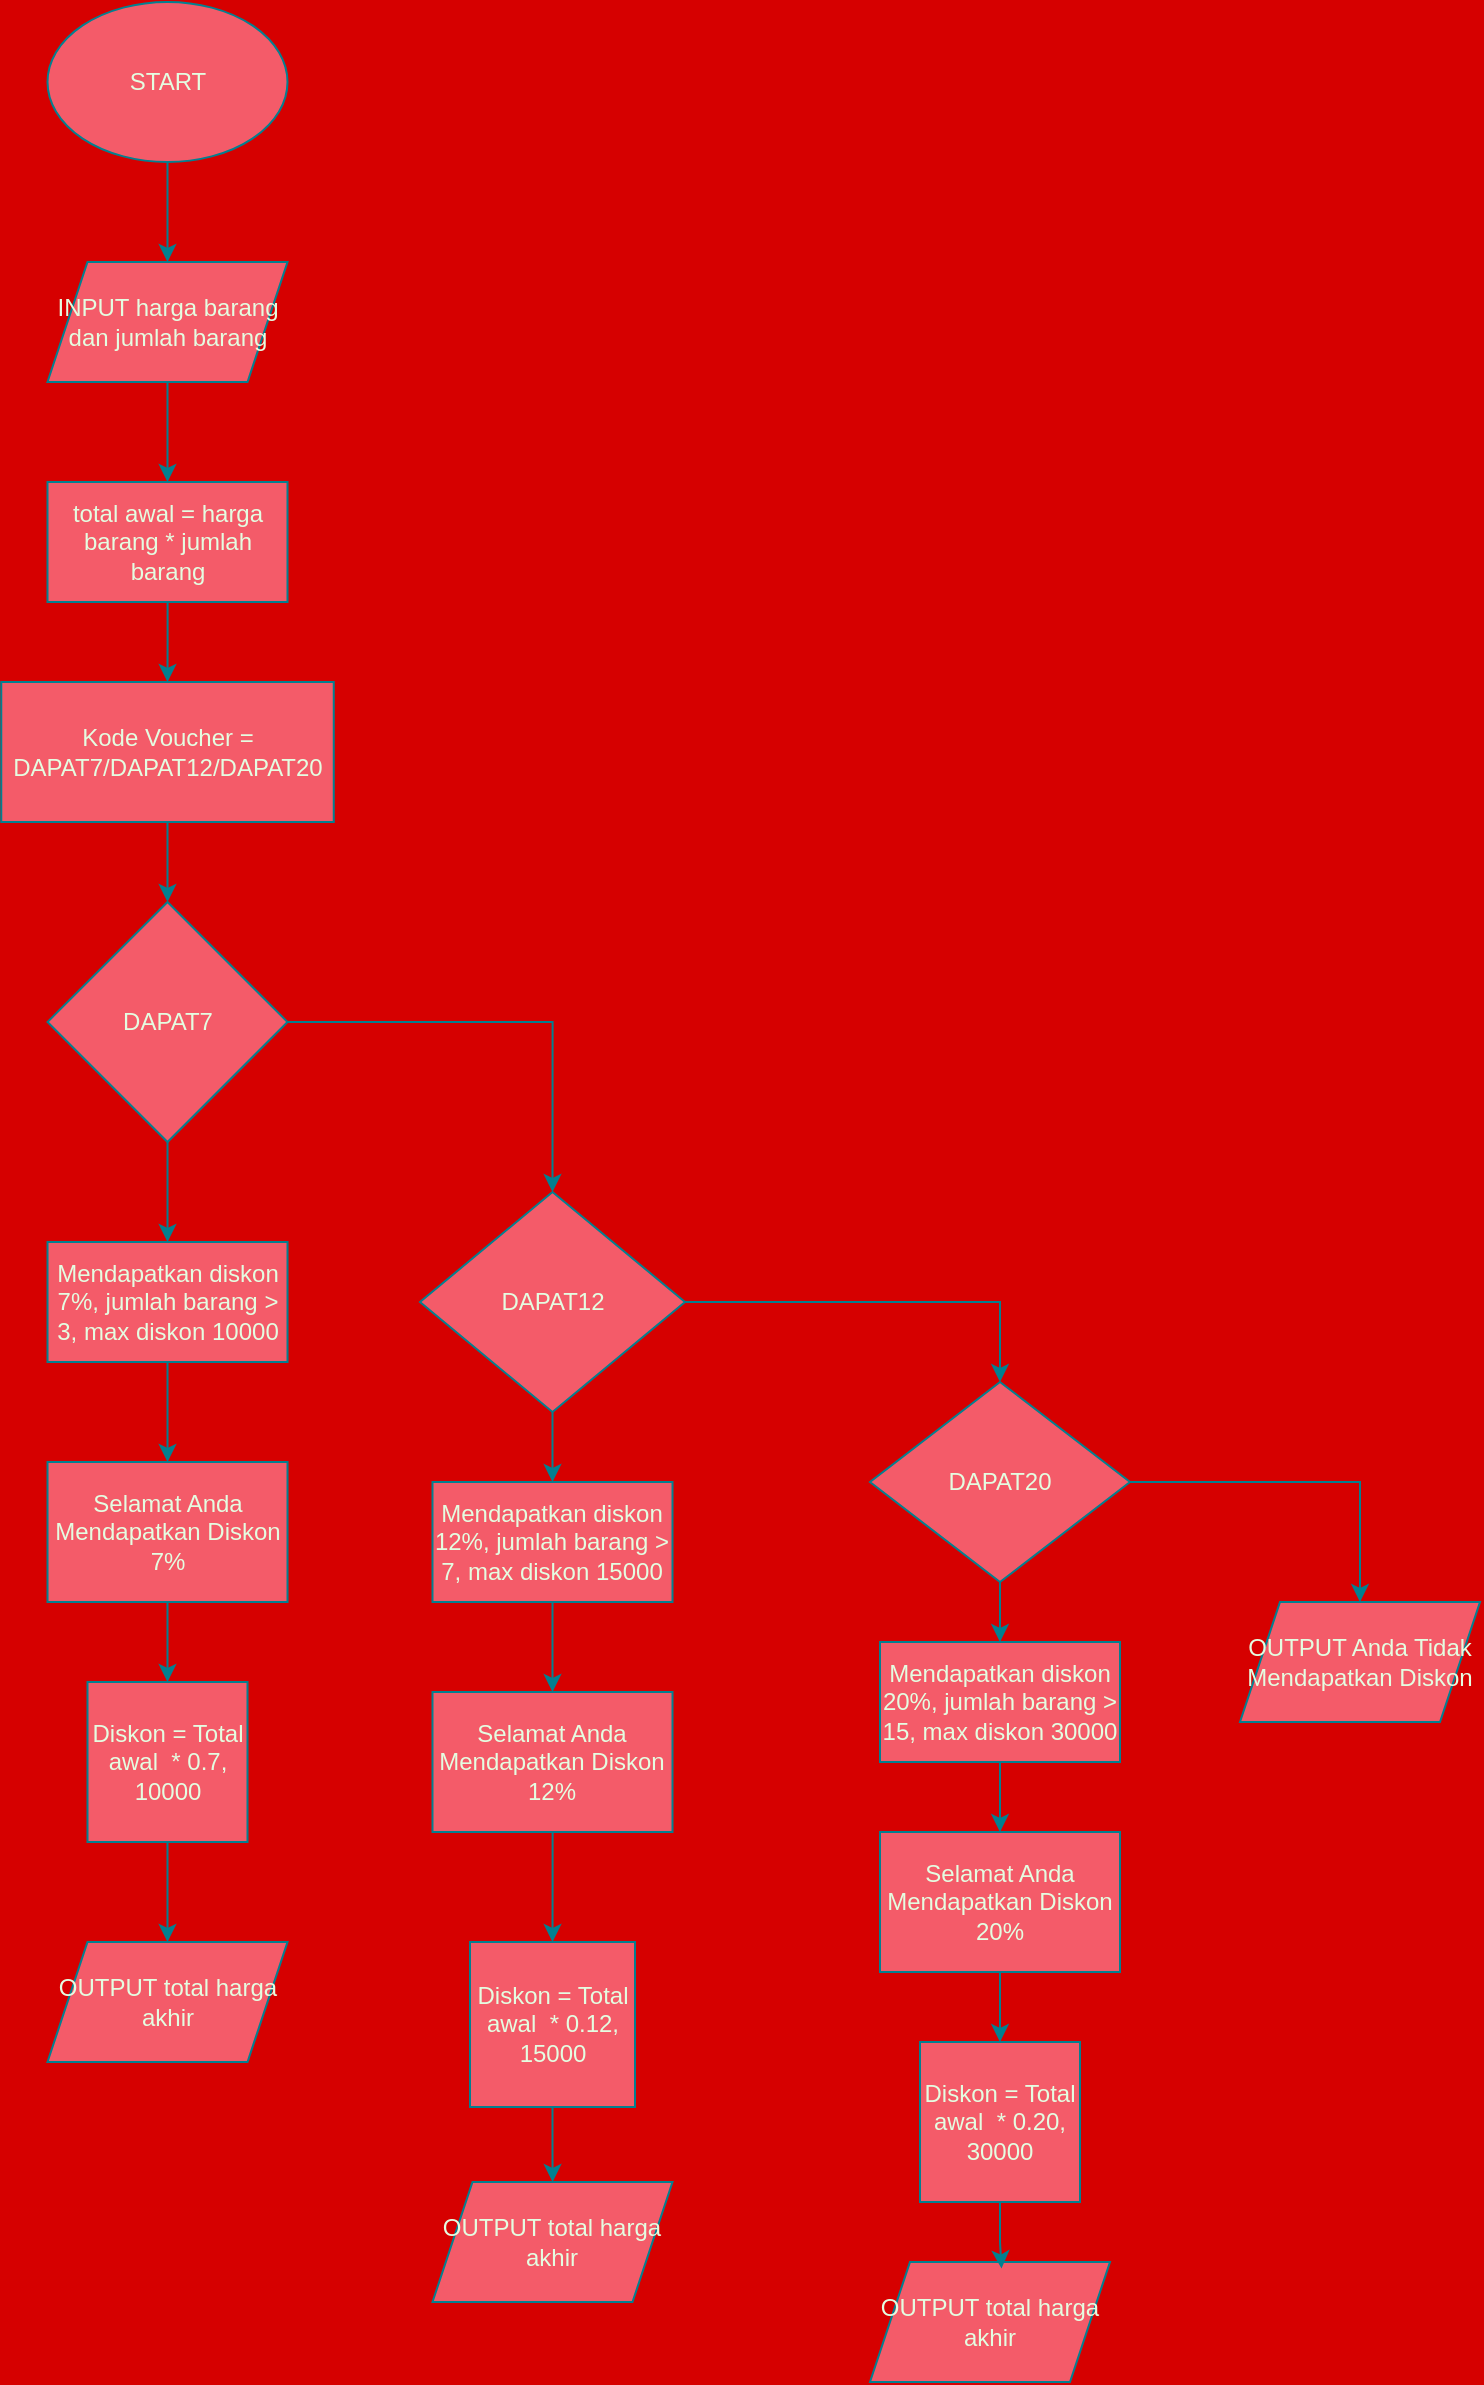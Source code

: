 <mxfile version="24.7.17">
  <diagram name="Page-1" id="0RA_1R6m2diSWX32eNl8">
    <mxGraphModel dx="2448" dy="1390" grid="1" gridSize="10" guides="1" tooltips="1" connect="1" arrows="1" fold="1" page="1" pageScale="1" pageWidth="850" pageHeight="1100" background="#d60000" math="0" shadow="0">
      <root>
        <mxCell id="0" />
        <mxCell id="1" parent="0" />
        <mxCell id="E_sK0Rc2UR8B994FfK1N-8" style="edgeStyle=orthogonalEdgeStyle;rounded=0;orthogonalLoop=1;jettySize=auto;html=1;entryX=0.5;entryY=0;entryDx=0;entryDy=0;strokeColor=#028090;fontColor=#E4FDE1;fillColor=#F45B69;" edge="1" parent="1" source="E_sK0Rc2UR8B994FfK1N-1" target="E_sK0Rc2UR8B994FfK1N-3">
          <mxGeometry relative="1" as="geometry" />
        </mxCell>
        <mxCell id="E_sK0Rc2UR8B994FfK1N-1" value="START" style="ellipse;whiteSpace=wrap;html=1;strokeColor=#028090;fontColor=#E4FDE1;fillColor=#F45B69;" vertex="1" parent="1">
          <mxGeometry x="373.75" y="60" width="120" height="80" as="geometry" />
        </mxCell>
        <mxCell id="E_sK0Rc2UR8B994FfK1N-39" style="edgeStyle=orthogonalEdgeStyle;rounded=0;orthogonalLoop=1;jettySize=auto;html=1;strokeColor=#028090;fontColor=#E4FDE1;fillColor=#F45B69;" edge="1" parent="1" source="E_sK0Rc2UR8B994FfK1N-2" target="E_sK0Rc2UR8B994FfK1N-10">
          <mxGeometry relative="1" as="geometry" />
        </mxCell>
        <mxCell id="E_sK0Rc2UR8B994FfK1N-2" value="total awal = harga barang * jumlah barang" style="rounded=0;whiteSpace=wrap;html=1;strokeColor=#028090;fontColor=#E4FDE1;fillColor=#F45B69;" vertex="1" parent="1">
          <mxGeometry x="373.75" y="300" width="120" height="60" as="geometry" />
        </mxCell>
        <mxCell id="E_sK0Rc2UR8B994FfK1N-9" style="edgeStyle=orthogonalEdgeStyle;rounded=0;orthogonalLoop=1;jettySize=auto;html=1;entryX=0.5;entryY=0;entryDx=0;entryDy=0;strokeColor=#028090;fontColor=#E4FDE1;fillColor=#F45B69;" edge="1" parent="1" source="E_sK0Rc2UR8B994FfK1N-3" target="E_sK0Rc2UR8B994FfK1N-2">
          <mxGeometry relative="1" as="geometry" />
        </mxCell>
        <mxCell id="E_sK0Rc2UR8B994FfK1N-3" value="INPUT harga barang dan jumlah barang" style="shape=parallelogram;perimeter=parallelogramPerimeter;whiteSpace=wrap;html=1;fixedSize=1;strokeColor=#028090;fontColor=#E4FDE1;fillColor=#F45B69;" vertex="1" parent="1">
          <mxGeometry x="373.75" y="190" width="120" height="60" as="geometry" />
        </mxCell>
        <mxCell id="E_sK0Rc2UR8B994FfK1N-44" style="edgeStyle=orthogonalEdgeStyle;rounded=0;orthogonalLoop=1;jettySize=auto;html=1;entryX=0.5;entryY=0;entryDx=0;entryDy=0;strokeColor=#028090;fontColor=#E4FDE1;fillColor=#F45B69;" edge="1" parent="1" source="E_sK0Rc2UR8B994FfK1N-4" target="E_sK0Rc2UR8B994FfK1N-22">
          <mxGeometry relative="1" as="geometry" />
        </mxCell>
        <mxCell id="E_sK0Rc2UR8B994FfK1N-48" style="edgeStyle=orthogonalEdgeStyle;rounded=0;orthogonalLoop=1;jettySize=auto;html=1;entryX=0.5;entryY=0;entryDx=0;entryDy=0;strokeColor=#028090;fontColor=#E4FDE1;fillColor=#F45B69;" edge="1" parent="1" source="E_sK0Rc2UR8B994FfK1N-4" target="E_sK0Rc2UR8B994FfK1N-5">
          <mxGeometry relative="1" as="geometry" />
        </mxCell>
        <mxCell id="E_sK0Rc2UR8B994FfK1N-4" value="DAPAT12" style="rhombus;whiteSpace=wrap;html=1;strokeColor=#028090;fontColor=#E4FDE1;fillColor=#F45B69;" vertex="1" parent="1">
          <mxGeometry x="560" y="655" width="132.5" height="110" as="geometry" />
        </mxCell>
        <mxCell id="E_sK0Rc2UR8B994FfK1N-50" style="edgeStyle=orthogonalEdgeStyle;rounded=0;orthogonalLoop=1;jettySize=auto;html=1;strokeColor=#028090;fontColor=#E4FDE1;fillColor=#F45B69;" edge="1" parent="1" source="E_sK0Rc2UR8B994FfK1N-5" target="E_sK0Rc2UR8B994FfK1N-23">
          <mxGeometry relative="1" as="geometry" />
        </mxCell>
        <mxCell id="E_sK0Rc2UR8B994FfK1N-56" style="edgeStyle=orthogonalEdgeStyle;rounded=0;orthogonalLoop=1;jettySize=auto;html=1;strokeColor=#028090;fontColor=#E4FDE1;fillColor=#F45B69;" edge="1" parent="1" source="E_sK0Rc2UR8B994FfK1N-5" target="E_sK0Rc2UR8B994FfK1N-38">
          <mxGeometry relative="1" as="geometry" />
        </mxCell>
        <mxCell id="E_sK0Rc2UR8B994FfK1N-5" value="DAPAT20" style="rhombus;whiteSpace=wrap;html=1;strokeColor=#028090;fontColor=#E4FDE1;fillColor=#F45B69;" vertex="1" parent="1">
          <mxGeometry x="785" y="750" width="130" height="100" as="geometry" />
        </mxCell>
        <mxCell id="E_sK0Rc2UR8B994FfK1N-16" style="edgeStyle=orthogonalEdgeStyle;rounded=0;orthogonalLoop=1;jettySize=auto;html=1;entryX=0.5;entryY=0;entryDx=0;entryDy=0;strokeColor=#028090;fontColor=#E4FDE1;fillColor=#F45B69;" edge="1" parent="1" source="E_sK0Rc2UR8B994FfK1N-6" target="E_sK0Rc2UR8B994FfK1N-4">
          <mxGeometry relative="1" as="geometry" />
        </mxCell>
        <mxCell id="E_sK0Rc2UR8B994FfK1N-19" style="edgeStyle=orthogonalEdgeStyle;rounded=0;orthogonalLoop=1;jettySize=auto;html=1;entryX=0.5;entryY=0;entryDx=0;entryDy=0;strokeColor=#028090;fontColor=#E4FDE1;fillColor=#F45B69;" edge="1" parent="1" source="E_sK0Rc2UR8B994FfK1N-6" target="E_sK0Rc2UR8B994FfK1N-18">
          <mxGeometry relative="1" as="geometry" />
        </mxCell>
        <mxCell id="E_sK0Rc2UR8B994FfK1N-6" value="DAPAT7" style="rhombus;whiteSpace=wrap;html=1;strokeColor=#028090;fontColor=#E4FDE1;fillColor=#F45B69;" vertex="1" parent="1">
          <mxGeometry x="373.76" y="510" width="120" height="120" as="geometry" />
        </mxCell>
        <mxCell id="E_sK0Rc2UR8B994FfK1N-15" style="edgeStyle=orthogonalEdgeStyle;rounded=0;orthogonalLoop=1;jettySize=auto;html=1;entryX=0.5;entryY=0;entryDx=0;entryDy=0;strokeColor=#028090;fontColor=#E4FDE1;fillColor=#F45B69;" edge="1" parent="1" source="E_sK0Rc2UR8B994FfK1N-10" target="E_sK0Rc2UR8B994FfK1N-6">
          <mxGeometry relative="1" as="geometry" />
        </mxCell>
        <mxCell id="E_sK0Rc2UR8B994FfK1N-10" value="Kode Voucher = DAPAT7/DAPAT12/DAPAT20" style="rounded=0;whiteSpace=wrap;html=1;strokeColor=#028090;fontColor=#E4FDE1;fillColor=#F45B69;" vertex="1" parent="1">
          <mxGeometry x="350.63" y="400" width="166.25" height="70" as="geometry" />
        </mxCell>
        <mxCell id="E_sK0Rc2UR8B994FfK1N-41" style="edgeStyle=orthogonalEdgeStyle;rounded=0;orthogonalLoop=1;jettySize=auto;html=1;entryX=0.5;entryY=0;entryDx=0;entryDy=0;strokeColor=#028090;fontColor=#E4FDE1;fillColor=#F45B69;" edge="1" parent="1" source="E_sK0Rc2UR8B994FfK1N-18" target="E_sK0Rc2UR8B994FfK1N-21">
          <mxGeometry relative="1" as="geometry" />
        </mxCell>
        <mxCell id="E_sK0Rc2UR8B994FfK1N-18" value="Mendapatkan diskon 7%, jumlah barang &amp;gt; 3, max diskon 10000" style="whiteSpace=wrap;html=1;strokeColor=#028090;fontColor=#E4FDE1;fillColor=#F45B69;" vertex="1" parent="1">
          <mxGeometry x="373.76" y="680" width="120" height="60" as="geometry" />
        </mxCell>
        <mxCell id="E_sK0Rc2UR8B994FfK1N-42" style="edgeStyle=orthogonalEdgeStyle;rounded=0;orthogonalLoop=1;jettySize=auto;html=1;entryX=0.5;entryY=0;entryDx=0;entryDy=0;strokeColor=#028090;fontColor=#E4FDE1;fillColor=#F45B69;" edge="1" parent="1" source="E_sK0Rc2UR8B994FfK1N-21" target="E_sK0Rc2UR8B994FfK1N-35">
          <mxGeometry relative="1" as="geometry" />
        </mxCell>
        <mxCell id="E_sK0Rc2UR8B994FfK1N-21" value="Selamat Anda Mendapatkan Diskon 7%" style="whiteSpace=wrap;html=1;strokeColor=#028090;fontColor=#E4FDE1;fillColor=#F45B69;" vertex="1" parent="1">
          <mxGeometry x="373.76" y="790" width="120" height="70" as="geometry" />
        </mxCell>
        <mxCell id="E_sK0Rc2UR8B994FfK1N-45" style="edgeStyle=orthogonalEdgeStyle;rounded=0;orthogonalLoop=1;jettySize=auto;html=1;entryX=0.5;entryY=0;entryDx=0;entryDy=0;strokeColor=#028090;fontColor=#E4FDE1;fillColor=#F45B69;" edge="1" parent="1" source="E_sK0Rc2UR8B994FfK1N-22" target="E_sK0Rc2UR8B994FfK1N-24">
          <mxGeometry relative="1" as="geometry" />
        </mxCell>
        <mxCell id="E_sK0Rc2UR8B994FfK1N-22" value="Mendapatkan diskon 12%, jumlah barang &amp;gt; 7, max diskon 15000" style="whiteSpace=wrap;html=1;strokeColor=#028090;fontColor=#E4FDE1;fillColor=#F45B69;" vertex="1" parent="1">
          <mxGeometry x="566.25" y="800" width="120" height="60" as="geometry" />
        </mxCell>
        <mxCell id="E_sK0Rc2UR8B994FfK1N-51" style="edgeStyle=orthogonalEdgeStyle;rounded=0;orthogonalLoop=1;jettySize=auto;html=1;entryX=0.5;entryY=0;entryDx=0;entryDy=0;strokeColor=#028090;fontColor=#E4FDE1;fillColor=#F45B69;" edge="1" parent="1" source="E_sK0Rc2UR8B994FfK1N-23" target="E_sK0Rc2UR8B994FfK1N-25">
          <mxGeometry relative="1" as="geometry" />
        </mxCell>
        <mxCell id="E_sK0Rc2UR8B994FfK1N-23" value="Mendapatkan diskon 20%, jumlah barang &amp;gt; 15, max diskon 30000" style="whiteSpace=wrap;html=1;strokeColor=#028090;fontColor=#E4FDE1;fillColor=#F45B69;" vertex="1" parent="1">
          <mxGeometry x="790" y="880" width="120" height="60" as="geometry" />
        </mxCell>
        <mxCell id="E_sK0Rc2UR8B994FfK1N-46" style="edgeStyle=orthogonalEdgeStyle;rounded=0;orthogonalLoop=1;jettySize=auto;html=1;strokeColor=#028090;fontColor=#E4FDE1;fillColor=#F45B69;" edge="1" parent="1" source="E_sK0Rc2UR8B994FfK1N-24" target="E_sK0Rc2UR8B994FfK1N-37">
          <mxGeometry relative="1" as="geometry" />
        </mxCell>
        <mxCell id="E_sK0Rc2UR8B994FfK1N-24" value="Selamat Anda Mendapatkan Diskon 12%" style="whiteSpace=wrap;html=1;strokeColor=#028090;fontColor=#E4FDE1;fillColor=#F45B69;" vertex="1" parent="1">
          <mxGeometry x="566.25" y="905" width="120" height="70" as="geometry" />
        </mxCell>
        <mxCell id="E_sK0Rc2UR8B994FfK1N-52" style="edgeStyle=orthogonalEdgeStyle;rounded=0;orthogonalLoop=1;jettySize=auto;html=1;entryX=0.5;entryY=0;entryDx=0;entryDy=0;strokeColor=#028090;fontColor=#E4FDE1;fillColor=#F45B69;" edge="1" parent="1" source="E_sK0Rc2UR8B994FfK1N-25" target="E_sK0Rc2UR8B994FfK1N-36">
          <mxGeometry relative="1" as="geometry" />
        </mxCell>
        <mxCell id="E_sK0Rc2UR8B994FfK1N-25" value="Selamat Anda Mendapatkan Diskon 20%" style="whiteSpace=wrap;html=1;strokeColor=#028090;fontColor=#E4FDE1;fillColor=#F45B69;" vertex="1" parent="1">
          <mxGeometry x="790" y="975" width="120" height="70" as="geometry" />
        </mxCell>
        <mxCell id="E_sK0Rc2UR8B994FfK1N-31" value="OUTPUT total harga akhir" style="shape=parallelogram;perimeter=parallelogramPerimeter;whiteSpace=wrap;html=1;fixedSize=1;strokeColor=#028090;fontColor=#E4FDE1;fillColor=#F45B69;" vertex="1" parent="1">
          <mxGeometry x="373.75" y="1030" width="120" height="60" as="geometry" />
        </mxCell>
        <mxCell id="E_sK0Rc2UR8B994FfK1N-33" value="OUTPUT total harga akhir" style="shape=parallelogram;perimeter=parallelogramPerimeter;whiteSpace=wrap;html=1;fixedSize=1;strokeColor=#028090;fontColor=#E4FDE1;fillColor=#F45B69;" vertex="1" parent="1">
          <mxGeometry x="785" y="1190" width="120" height="60" as="geometry" />
        </mxCell>
        <mxCell id="E_sK0Rc2UR8B994FfK1N-34" value="OUTPUT total harga akhir" style="shape=parallelogram;perimeter=parallelogramPerimeter;whiteSpace=wrap;html=1;fixedSize=1;strokeColor=#028090;fontColor=#E4FDE1;fillColor=#F45B69;" vertex="1" parent="1">
          <mxGeometry x="566.25" y="1150" width="120" height="60" as="geometry" />
        </mxCell>
        <mxCell id="E_sK0Rc2UR8B994FfK1N-43" style="edgeStyle=orthogonalEdgeStyle;rounded=0;orthogonalLoop=1;jettySize=auto;html=1;entryX=0.5;entryY=0;entryDx=0;entryDy=0;strokeColor=#028090;fontColor=#E4FDE1;fillColor=#F45B69;" edge="1" parent="1" source="E_sK0Rc2UR8B994FfK1N-35" target="E_sK0Rc2UR8B994FfK1N-31">
          <mxGeometry relative="1" as="geometry" />
        </mxCell>
        <mxCell id="E_sK0Rc2UR8B994FfK1N-35" value="Diskon = Total awal&amp;nbsp; * 0.7, 10000" style="whiteSpace=wrap;html=1;aspect=fixed;strokeColor=#028090;fontColor=#E4FDE1;fillColor=#F45B69;" vertex="1" parent="1">
          <mxGeometry x="393.75" y="900" width="80" height="80" as="geometry" />
        </mxCell>
        <mxCell id="E_sK0Rc2UR8B994FfK1N-36" value="Diskon = Total awal&amp;nbsp; * 0.20, 30000" style="whiteSpace=wrap;html=1;aspect=fixed;strokeColor=#028090;fontColor=#E4FDE1;fillColor=#F45B69;" vertex="1" parent="1">
          <mxGeometry x="810" y="1080" width="80" height="80" as="geometry" />
        </mxCell>
        <mxCell id="E_sK0Rc2UR8B994FfK1N-47" style="edgeStyle=orthogonalEdgeStyle;rounded=0;orthogonalLoop=1;jettySize=auto;html=1;strokeColor=#028090;fontColor=#E4FDE1;fillColor=#F45B69;" edge="1" parent="1" source="E_sK0Rc2UR8B994FfK1N-37" target="E_sK0Rc2UR8B994FfK1N-34">
          <mxGeometry relative="1" as="geometry" />
        </mxCell>
        <mxCell id="E_sK0Rc2UR8B994FfK1N-37" value="Diskon = Total awal&amp;nbsp; * 0.12, 15000" style="whiteSpace=wrap;html=1;aspect=fixed;strokeColor=#028090;fontColor=#E4FDE1;fillColor=#F45B69;" vertex="1" parent="1">
          <mxGeometry x="585" y="1030" width="82.5" height="82.5" as="geometry" />
        </mxCell>
        <mxCell id="E_sK0Rc2UR8B994FfK1N-38" value="OUTPUT Anda Tidak Mendapatkan Diskon" style="shape=parallelogram;perimeter=parallelogramPerimeter;whiteSpace=wrap;html=1;fixedSize=1;strokeColor=#028090;fontColor=#E4FDE1;fillColor=#F45B69;" vertex="1" parent="1">
          <mxGeometry x="970" y="860" width="120" height="60" as="geometry" />
        </mxCell>
        <mxCell id="E_sK0Rc2UR8B994FfK1N-55" style="edgeStyle=orthogonalEdgeStyle;rounded=0;orthogonalLoop=1;jettySize=auto;html=1;entryX=0.548;entryY=0.054;entryDx=0;entryDy=0;entryPerimeter=0;strokeColor=#028090;fontColor=#E4FDE1;fillColor=#F45B69;" edge="1" parent="1" source="E_sK0Rc2UR8B994FfK1N-36" target="E_sK0Rc2UR8B994FfK1N-33">
          <mxGeometry relative="1" as="geometry" />
        </mxCell>
      </root>
    </mxGraphModel>
  </diagram>
</mxfile>
